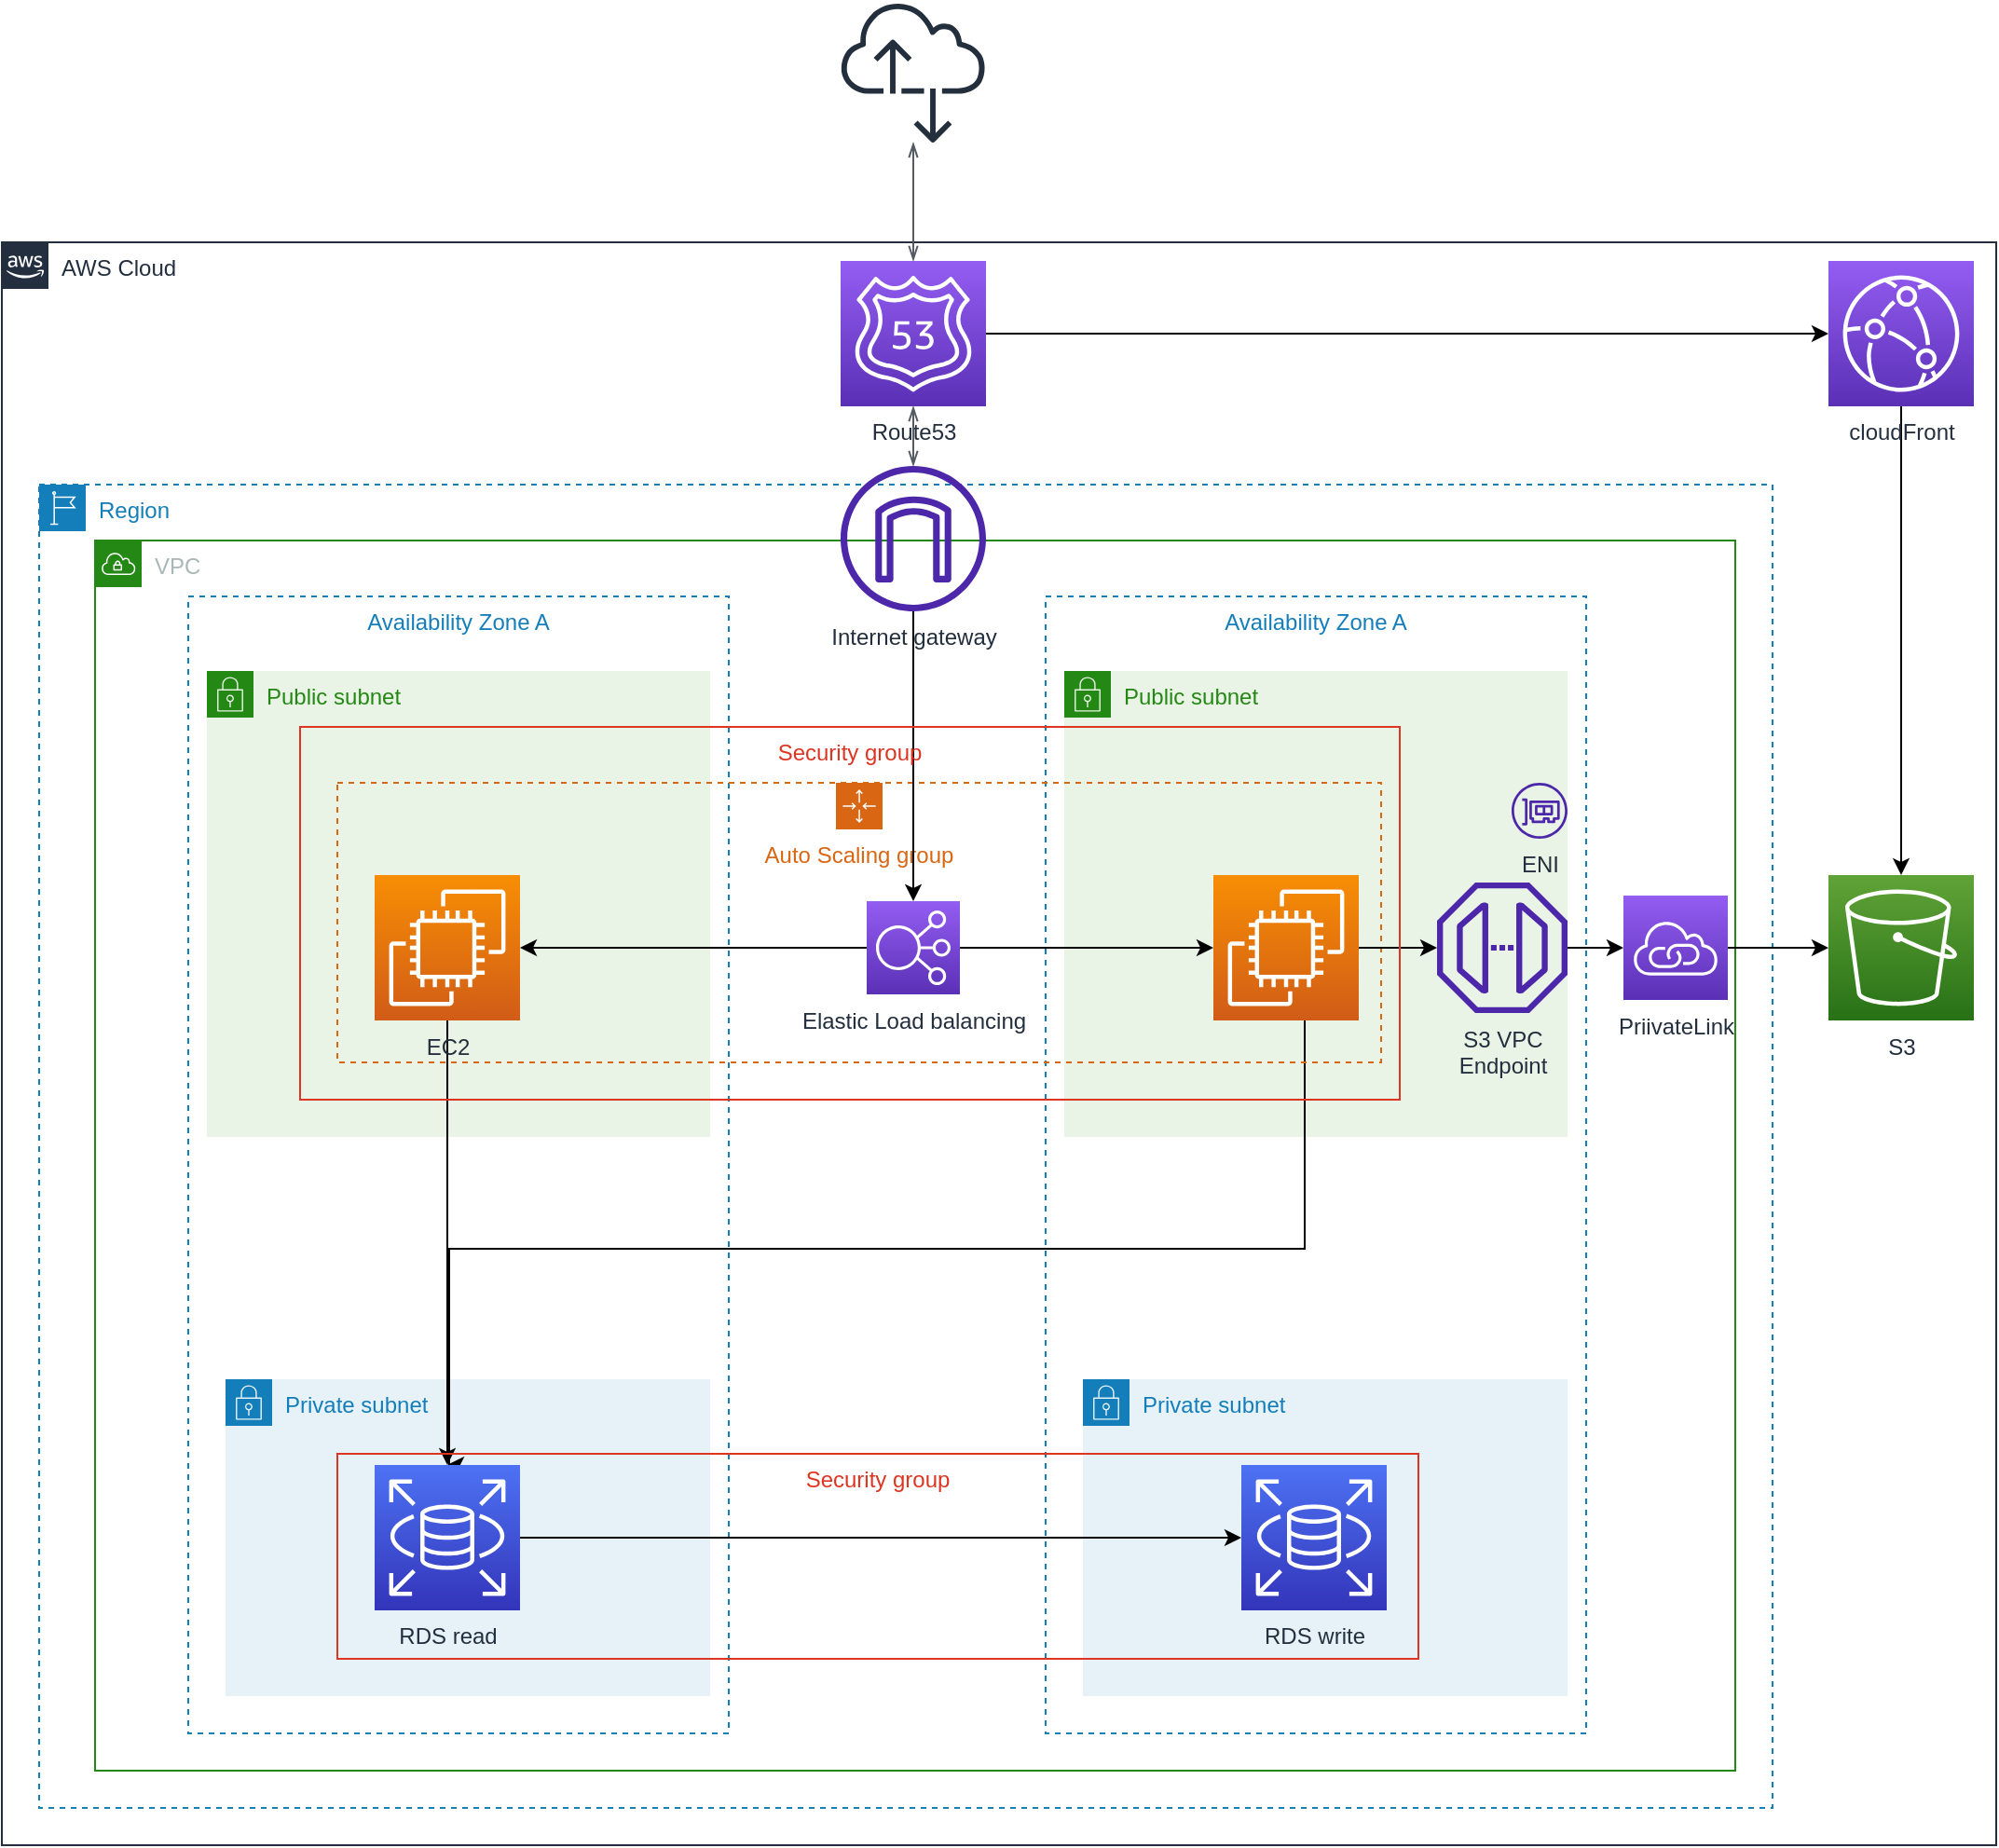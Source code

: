 <mxfile version="21.0.6" type="github">
  <diagram id="44onkSL5FYg0nzkO9cVO" name="Page-1">
    <mxGraphModel dx="1393" dy="1918" grid="1" gridSize="10" guides="1" tooltips="1" connect="1" arrows="1" fold="1" page="1" pageScale="1" pageWidth="850" pageHeight="1100" math="0" shadow="0">
      <root>
        <mxCell id="0" />
        <mxCell id="1" parent="0" />
        <mxCell id="7fmFf8nUn-P5M9Ccj1X9-1" value="AWS Cloud" style="points=[[0,0],[0.25,0],[0.5,0],[0.75,0],[1,0],[1,0.25],[1,0.5],[1,0.75],[1,1],[0.75,1],[0.5,1],[0.25,1],[0,1],[0,0.75],[0,0.5],[0,0.25]];outlineConnect=0;gradientColor=none;html=1;whiteSpace=wrap;fontSize=12;fontStyle=0;container=1;pointerEvents=0;collapsible=0;recursiveResize=0;shape=mxgraph.aws4.group;grIcon=mxgraph.aws4.group_aws_cloud_alt;strokeColor=#232F3E;fillColor=none;verticalAlign=top;align=left;spacingLeft=30;fontColor=#232F3E;dashed=0;" parent="1" vertex="1">
          <mxGeometry x="40" y="-70" width="1070" height="860" as="geometry" />
        </mxCell>
        <mxCell id="7fmFf8nUn-P5M9Ccj1X9-4" value="Region" style="points=[[0,0],[0.25,0],[0.5,0],[0.75,0],[1,0],[1,0.25],[1,0.5],[1,0.75],[1,1],[0.75,1],[0.5,1],[0.25,1],[0,1],[0,0.75],[0,0.5],[0,0.25]];outlineConnect=0;gradientColor=none;html=1;whiteSpace=wrap;fontSize=12;fontStyle=0;container=1;pointerEvents=0;collapsible=0;recursiveResize=0;shape=mxgraph.aws4.group;grIcon=mxgraph.aws4.group_region;strokeColor=#147EBA;fillColor=none;verticalAlign=top;align=left;spacingLeft=30;fontColor=#147EBA;dashed=1;" parent="7fmFf8nUn-P5M9Ccj1X9-1" vertex="1">
          <mxGeometry x="20" y="130" width="930" height="710" as="geometry" />
        </mxCell>
        <mxCell id="7fmFf8nUn-P5M9Ccj1X9-7" value="VPC" style="points=[[0,0],[0.25,0],[0.5,0],[0.75,0],[1,0],[1,0.25],[1,0.5],[1,0.75],[1,1],[0.75,1],[0.5,1],[0.25,1],[0,1],[0,0.75],[0,0.5],[0,0.25]];outlineConnect=0;gradientColor=none;html=1;whiteSpace=wrap;fontSize=12;fontStyle=0;container=1;pointerEvents=0;collapsible=0;recursiveResize=0;shape=mxgraph.aws4.group;grIcon=mxgraph.aws4.group_vpc;strokeColor=#248814;fillColor=none;verticalAlign=top;align=left;spacingLeft=30;fontColor=#AAB7B8;dashed=0;" parent="7fmFf8nUn-P5M9Ccj1X9-4" vertex="1">
          <mxGeometry x="30" y="30" width="880" height="660" as="geometry" />
        </mxCell>
        <mxCell id="7fmFf8nUn-P5M9Ccj1X9-10" value="Availability Zone A" style="fillColor=none;strokeColor=#147EBA;dashed=1;verticalAlign=top;fontStyle=0;fontColor=#147EBA;" parent="7fmFf8nUn-P5M9Ccj1X9-7" vertex="1">
          <mxGeometry x="50" y="30" width="290" height="610" as="geometry" />
        </mxCell>
        <mxCell id="7fmFf8nUn-P5M9Ccj1X9-23" value="Public subnet" style="points=[[0,0],[0.25,0],[0.5,0],[0.75,0],[1,0],[1,0.25],[1,0.5],[1,0.75],[1,1],[0.75,1],[0.5,1],[0.25,1],[0,1],[0,0.75],[0,0.5],[0,0.25]];outlineConnect=0;gradientColor=none;html=1;whiteSpace=wrap;fontSize=12;fontStyle=0;container=1;pointerEvents=0;collapsible=0;recursiveResize=0;shape=mxgraph.aws4.group;grIcon=mxgraph.aws4.group_security_group;grStroke=0;strokeColor=#248814;fillColor=#E9F3E6;verticalAlign=top;align=left;spacingLeft=30;fontColor=#248814;dashed=0;" parent="7fmFf8nUn-P5M9Ccj1X9-7" vertex="1">
          <mxGeometry x="60" y="70" width="270" height="250" as="geometry" />
        </mxCell>
        <mxCell id="7fmFf8nUn-P5M9Ccj1X9-26" value="Private subnet" style="points=[[0,0],[0.25,0],[0.5,0],[0.75,0],[1,0],[1,0.25],[1,0.5],[1,0.75],[1,1],[0.75,1],[0.5,1],[0.25,1],[0,1],[0,0.75],[0,0.5],[0,0.25]];outlineConnect=0;gradientColor=none;html=1;whiteSpace=wrap;fontSize=12;fontStyle=0;container=1;pointerEvents=0;collapsible=0;recursiveResize=0;shape=mxgraph.aws4.group;grIcon=mxgraph.aws4.group_security_group;grStroke=0;strokeColor=#147EBA;fillColor=#E6F2F8;verticalAlign=top;align=left;spacingLeft=30;fontColor=#147EBA;dashed=0;" parent="7fmFf8nUn-P5M9Ccj1X9-7" vertex="1">
          <mxGeometry x="70" y="450" width="260" height="170" as="geometry" />
        </mxCell>
        <mxCell id="7fmFf8nUn-P5M9Ccj1X9-31" value="Availability Zone A" style="fillColor=none;strokeColor=#147EBA;dashed=1;verticalAlign=top;fontStyle=0;fontColor=#147EBA;" parent="7fmFf8nUn-P5M9Ccj1X9-7" vertex="1">
          <mxGeometry x="510" y="30" width="290" height="610" as="geometry" />
        </mxCell>
        <mxCell id="7fmFf8nUn-P5M9Ccj1X9-32" value="Public subnet" style="points=[[0,0],[0.25,0],[0.5,0],[0.75,0],[1,0],[1,0.25],[1,0.5],[1,0.75],[1,1],[0.75,1],[0.5,1],[0.25,1],[0,1],[0,0.75],[0,0.5],[0,0.25]];outlineConnect=0;gradientColor=none;html=1;whiteSpace=wrap;fontSize=12;fontStyle=0;container=1;pointerEvents=0;collapsible=0;recursiveResize=0;shape=mxgraph.aws4.group;grIcon=mxgraph.aws4.group_security_group;grStroke=0;strokeColor=#248814;fillColor=#E9F3E6;verticalAlign=top;align=left;spacingLeft=30;fontColor=#248814;dashed=0;" parent="7fmFf8nUn-P5M9Ccj1X9-7" vertex="1">
          <mxGeometry x="520" y="70" width="270" height="250" as="geometry" />
        </mxCell>
        <mxCell id="7fmFf8nUn-P5M9Ccj1X9-34" value="Private subnet" style="points=[[0,0],[0.25,0],[0.5,0],[0.75,0],[1,0],[1,0.25],[1,0.5],[1,0.75],[1,1],[0.75,1],[0.5,1],[0.25,1],[0,1],[0,0.75],[0,0.5],[0,0.25]];outlineConnect=0;gradientColor=none;html=1;whiteSpace=wrap;fontSize=12;fontStyle=0;container=1;pointerEvents=0;collapsible=0;recursiveResize=0;shape=mxgraph.aws4.group;grIcon=mxgraph.aws4.group_security_group;grStroke=0;strokeColor=#147EBA;fillColor=#E6F2F8;verticalAlign=top;align=left;spacingLeft=30;fontColor=#147EBA;dashed=0;" parent="7fmFf8nUn-P5M9Ccj1X9-7" vertex="1">
          <mxGeometry x="530" y="450" width="260" height="170" as="geometry" />
        </mxCell>
        <mxCell id="7fmFf8nUn-P5M9Ccj1X9-37" value="RDS write" style="sketch=0;points=[[0,0,0],[0.25,0,0],[0.5,0,0],[0.75,0,0],[1,0,0],[0,1,0],[0.25,1,0],[0.5,1,0],[0.75,1,0],[1,1,0],[0,0.25,0],[0,0.5,0],[0,0.75,0],[1,0.25,0],[1,0.5,0],[1,0.75,0]];outlineConnect=0;fontColor=#232F3E;gradientColor=#4D72F3;gradientDirection=north;fillColor=#3334B9;strokeColor=#ffffff;dashed=0;verticalLabelPosition=bottom;verticalAlign=top;align=center;html=1;fontSize=12;fontStyle=0;aspect=fixed;shape=mxgraph.aws4.resourceIcon;resIcon=mxgraph.aws4.rds;" parent="7fmFf8nUn-P5M9Ccj1X9-34" vertex="1">
          <mxGeometry x="85" y="46" width="78" height="78" as="geometry" />
        </mxCell>
        <mxCell id="7fmFf8nUn-P5M9Ccj1X9-44" style="edgeStyle=orthogonalEdgeStyle;rounded=0;orthogonalLoop=1;jettySize=auto;html=1;entryX=0.5;entryY=0;entryDx=0;entryDy=0;entryPerimeter=0;" parent="7fmFf8nUn-P5M9Ccj1X9-7" source="7fmFf8nUn-P5M9Ccj1X9-25" target="7fmFf8nUn-P5M9Ccj1X9-36" edge="1">
          <mxGeometry relative="1" as="geometry" />
        </mxCell>
        <mxCell id="7fmFf8nUn-P5M9Ccj1X9-46" style="edgeStyle=orthogonalEdgeStyle;rounded=0;orthogonalLoop=1;jettySize=auto;html=1;entryX=0;entryY=0.5;entryDx=0;entryDy=0;entryPerimeter=0;" parent="7fmFf8nUn-P5M9Ccj1X9-7" source="7fmFf8nUn-P5M9Ccj1X9-36" target="7fmFf8nUn-P5M9Ccj1X9-37" edge="1">
          <mxGeometry relative="1" as="geometry" />
        </mxCell>
        <mxCell id="7fmFf8nUn-P5M9Ccj1X9-49" style="edgeStyle=orthogonalEdgeStyle;rounded=0;orthogonalLoop=1;jettySize=auto;html=1;entryX=0.5;entryY=0;entryDx=0;entryDy=0;entryPerimeter=0;" parent="7fmFf8nUn-P5M9Ccj1X9-7" source="7fmFf8nUn-P5M9Ccj1X9-33" target="7fmFf8nUn-P5M9Ccj1X9-36" edge="1">
          <mxGeometry relative="1" as="geometry">
            <Array as="points">
              <mxPoint x="649" y="380" />
              <mxPoint x="190" y="380" />
              <mxPoint x="190" y="496" />
            </Array>
          </mxGeometry>
        </mxCell>
        <mxCell id="7fmFf8nUn-P5M9Ccj1X9-42" value="Auto Scaling group" style="points=[[0,0],[0.25,0],[0.5,0],[0.75,0],[1,0],[1,0.25],[1,0.5],[1,0.75],[1,1],[0.75,1],[0.5,1],[0.25,1],[0,1],[0,0.75],[0,0.5],[0,0.25]];outlineConnect=0;gradientColor=none;html=1;whiteSpace=wrap;fontSize=12;fontStyle=0;container=1;pointerEvents=0;collapsible=0;recursiveResize=0;shape=mxgraph.aws4.groupCenter;grIcon=mxgraph.aws4.group_auto_scaling_group;grStroke=1;strokeColor=#D86613;fillColor=none;verticalAlign=top;align=center;fontColor=#D86613;dashed=1;spacingTop=25;" parent="7fmFf8nUn-P5M9Ccj1X9-7" vertex="1">
          <mxGeometry x="130" y="130" width="560" height="150" as="geometry" />
        </mxCell>
        <mxCell id="7fmFf8nUn-P5M9Ccj1X9-54" value="Elastic Load balancing" style="sketch=0;points=[[0,0,0],[0.25,0,0],[0.5,0,0],[0.75,0,0],[1,0,0],[0,1,0],[0.25,1,0],[0.5,1,0],[0.75,1,0],[1,1,0],[0,0.25,0],[0,0.5,0],[0,0.75,0],[1,0.25,0],[1,0.5,0],[1,0.75,0]];outlineConnect=0;fontColor=#232F3E;gradientColor=#945DF2;gradientDirection=north;fillColor=#5A30B5;strokeColor=#ffffff;dashed=0;verticalLabelPosition=bottom;verticalAlign=top;align=center;html=1;fontSize=12;fontStyle=0;aspect=fixed;shape=mxgraph.aws4.resourceIcon;resIcon=mxgraph.aws4.elastic_load_balancing;" parent="7fmFf8nUn-P5M9Ccj1X9-42" vertex="1">
          <mxGeometry x="284" y="63.5" width="50" height="50" as="geometry" />
        </mxCell>
        <mxCell id="7fmFf8nUn-P5M9Ccj1X9-25" value="EC2" style="sketch=0;points=[[0,0,0],[0.25,0,0],[0.5,0,0],[0.75,0,0],[1,0,0],[0,1,0],[0.25,1,0],[0.5,1,0],[0.75,1,0],[1,1,0],[0,0.25,0],[0,0.5,0],[0,0.75,0],[1,0.25,0],[1,0.5,0],[1,0.75,0]];outlineConnect=0;fontColor=#232F3E;gradientColor=#F78E04;gradientDirection=north;fillColor=#D05C17;strokeColor=#ffffff;dashed=0;verticalLabelPosition=bottom;verticalAlign=top;align=center;html=1;fontSize=12;fontStyle=0;aspect=fixed;shape=mxgraph.aws4.resourceIcon;resIcon=mxgraph.aws4.ec2;" parent="7fmFf8nUn-P5M9Ccj1X9-42" vertex="1">
          <mxGeometry x="20" y="49.5" width="78" height="78" as="geometry" />
        </mxCell>
        <mxCell id="1zciZyRI1FGPK95_tYkb-5" style="edgeStyle=orthogonalEdgeStyle;rounded=0;orthogonalLoop=1;jettySize=auto;html=1;" parent="7fmFf8nUn-P5M9Ccj1X9-42" source="7fmFf8nUn-P5M9Ccj1X9-54" target="7fmFf8nUn-P5M9Ccj1X9-25" edge="1">
          <mxGeometry relative="1" as="geometry" />
        </mxCell>
        <mxCell id="7fmFf8nUn-P5M9Ccj1X9-33" value="" style="sketch=0;points=[[0,0,0],[0.25,0,0],[0.5,0,0],[0.75,0,0],[1,0,0],[0,1,0],[0.25,1,0],[0.5,1,0],[0.75,1,0],[1,1,0],[0,0.25,0],[0,0.5,0],[0,0.75,0],[1,0.25,0],[1,0.5,0],[1,0.75,0]];outlineConnect=0;fontColor=#232F3E;gradientColor=#F78E04;gradientDirection=north;fillColor=#D05C17;strokeColor=#ffffff;dashed=0;verticalLabelPosition=bottom;verticalAlign=top;align=center;html=1;fontSize=12;fontStyle=0;aspect=fixed;shape=mxgraph.aws4.resourceIcon;resIcon=mxgraph.aws4.ec2;" parent="7fmFf8nUn-P5M9Ccj1X9-42" vertex="1">
          <mxGeometry x="470" y="49.5" width="78" height="78" as="geometry" />
        </mxCell>
        <mxCell id="1zciZyRI1FGPK95_tYkb-6" value="" style="edgeStyle=orthogonalEdgeStyle;rounded=0;orthogonalLoop=1;jettySize=auto;html=1;entryX=0;entryY=0.5;entryDx=0;entryDy=0;entryPerimeter=0;" parent="7fmFf8nUn-P5M9Ccj1X9-42" source="7fmFf8nUn-P5M9Ccj1X9-54" target="7fmFf8nUn-P5M9Ccj1X9-33" edge="1">
          <mxGeometry relative="1" as="geometry" />
        </mxCell>
        <mxCell id="7fmFf8nUn-P5M9Ccj1X9-36" value="RDS read" style="sketch=0;points=[[0,0,0],[0.25,0,0],[0.5,0,0],[0.75,0,0],[1,0,0],[0,1,0],[0.25,1,0],[0.5,1,0],[0.75,1,0],[1,1,0],[0,0.25,0],[0,0.5,0],[0,0.75,0],[1,0.25,0],[1,0.5,0],[1,0.75,0]];outlineConnect=0;fontColor=#232F3E;gradientColor=#4D72F3;gradientDirection=north;fillColor=#3334B9;strokeColor=#ffffff;dashed=0;verticalLabelPosition=bottom;verticalAlign=top;align=center;html=1;fontSize=12;fontStyle=0;aspect=fixed;shape=mxgraph.aws4.resourceIcon;resIcon=mxgraph.aws4.rds;" parent="7fmFf8nUn-P5M9Ccj1X9-7" vertex="1">
          <mxGeometry x="150" y="496" width="78" height="78" as="geometry" />
        </mxCell>
        <mxCell id="1zciZyRI1FGPK95_tYkb-12" style="edgeStyle=orthogonalEdgeStyle;rounded=0;orthogonalLoop=1;jettySize=auto;html=1;" parent="7fmFf8nUn-P5M9Ccj1X9-7" source="7fmFf8nUn-P5M9Ccj1X9-33" target="7fmFf8nUn-P5M9Ccj1X9-55" edge="1">
          <mxGeometry relative="1" as="geometry" />
        </mxCell>
        <mxCell id="1zciZyRI1FGPK95_tYkb-14" style="edgeStyle=orthogonalEdgeStyle;rounded=0;orthogonalLoop=1;jettySize=auto;html=1;entryX=0.5;entryY=0;entryDx=0;entryDy=0;entryPerimeter=0;" parent="7fmFf8nUn-P5M9Ccj1X9-7" source="1zciZyRI1FGPK95_tYkb-13" target="7fmFf8nUn-P5M9Ccj1X9-54" edge="1">
          <mxGeometry relative="1" as="geometry" />
        </mxCell>
        <mxCell id="1zciZyRI1FGPK95_tYkb-13" value="Internet gateway" style="sketch=0;outlineConnect=0;fontColor=#232F3E;gradientColor=none;fillColor=#4D27AA;strokeColor=none;dashed=0;verticalLabelPosition=bottom;verticalAlign=top;align=center;html=1;fontSize=12;fontStyle=0;aspect=fixed;pointerEvents=1;shape=mxgraph.aws4.internet_gateway;" parent="7fmFf8nUn-P5M9Ccj1X9-7" vertex="1">
          <mxGeometry x="400" y="-40" width="78" height="78" as="geometry" />
        </mxCell>
        <mxCell id="7fmFf8nUn-P5M9Ccj1X9-50" value="Security group" style="fillColor=none;strokeColor=#DD3522;verticalAlign=top;fontStyle=0;fontColor=#DD3522;" parent="7fmFf8nUn-P5M9Ccj1X9-7" vertex="1">
          <mxGeometry x="130" y="490" width="580" height="110" as="geometry" />
        </mxCell>
        <mxCell id="7fmFf8nUn-P5M9Ccj1X9-43" value="Security group" style="fillColor=none;strokeColor=#DD3522;verticalAlign=top;fontStyle=0;fontColor=#DD3522;" parent="7fmFf8nUn-P5M9Ccj1X9-7" vertex="1">
          <mxGeometry x="110" y="100" width="590" height="200" as="geometry" />
        </mxCell>
        <mxCell id="vRAyw9r1Aut6123HKFGO-1" value="PriivateLink" style="sketch=0;points=[[0,0,0],[0.25,0,0],[0.5,0,0],[0.75,0,0],[1,0,0],[0,1,0],[0.25,1,0],[0.5,1,0],[0.75,1,0],[1,1,0],[0,0.25,0],[0,0.5,0],[0,0.75,0],[1,0.25,0],[1,0.5,0],[1,0.75,0]];outlineConnect=0;fontColor=#232F3E;gradientColor=#945DF2;gradientDirection=north;fillColor=#5A30B5;strokeColor=#ffffff;dashed=0;verticalLabelPosition=bottom;verticalAlign=top;align=center;html=1;fontSize=12;fontStyle=0;aspect=fixed;shape=mxgraph.aws4.resourceIcon;resIcon=mxgraph.aws4.vpc_privatelink;" parent="7fmFf8nUn-P5M9Ccj1X9-7" vertex="1">
          <mxGeometry x="820" y="190.5" width="56" height="56" as="geometry" />
        </mxCell>
        <mxCell id="vRAyw9r1Aut6123HKFGO-3" style="edgeStyle=orthogonalEdgeStyle;rounded=0;orthogonalLoop=1;jettySize=auto;html=1;entryX=0;entryY=0.5;entryDx=0;entryDy=0;entryPerimeter=0;" parent="7fmFf8nUn-P5M9Ccj1X9-7" source="7fmFf8nUn-P5M9Ccj1X9-55" target="vRAyw9r1Aut6123HKFGO-1" edge="1">
          <mxGeometry relative="1" as="geometry" />
        </mxCell>
        <mxCell id="7fmFf8nUn-P5M9Ccj1X9-55" value="S3 VPC&lt;br&gt;Endpoint" style="sketch=0;outlineConnect=0;fontColor=#232F3E;gradientColor=none;fillColor=#4D27AA;strokeColor=none;dashed=0;verticalLabelPosition=bottom;verticalAlign=top;align=center;html=1;fontSize=12;fontStyle=0;aspect=fixed;pointerEvents=1;shape=mxgraph.aws4.endpoint;" parent="7fmFf8nUn-P5M9Ccj1X9-7" vertex="1">
          <mxGeometry x="720" y="183.5" width="70" height="70" as="geometry" />
        </mxCell>
        <mxCell id="Rm0yWROOf6Ri3Q5rNHzn-1" value="ENI" style="sketch=0;outlineConnect=0;fontColor=#232F3E;gradientColor=none;fillColor=#4D27AA;strokeColor=none;dashed=0;verticalLabelPosition=bottom;verticalAlign=top;align=center;html=1;fontSize=12;fontStyle=0;aspect=fixed;pointerEvents=1;shape=mxgraph.aws4.elastic_network_interface;" vertex="1" parent="7fmFf8nUn-P5M9Ccj1X9-7">
          <mxGeometry x="760" y="130" width="30" height="30" as="geometry" />
        </mxCell>
        <mxCell id="7fmFf8nUn-P5M9Ccj1X9-15" value="S3" style="sketch=0;points=[[0,0,0],[0.25,0,0],[0.5,0,0],[0.75,0,0],[1,0,0],[0,1,0],[0.25,1,0],[0.5,1,0],[0.75,1,0],[1,1,0],[0,0.25,0],[0,0.5,0],[0,0.75,0],[1,0.25,0],[1,0.5,0],[1,0.75,0]];outlineConnect=0;fontColor=#232F3E;gradientColor=#60A337;gradientDirection=north;fillColor=#277116;strokeColor=#ffffff;dashed=0;verticalLabelPosition=bottom;verticalAlign=top;align=center;html=1;fontSize=12;fontStyle=0;aspect=fixed;shape=mxgraph.aws4.resourceIcon;resIcon=mxgraph.aws4.s3;" parent="7fmFf8nUn-P5M9Ccj1X9-1" vertex="1">
          <mxGeometry x="980" y="339.5" width="78" height="78" as="geometry" />
        </mxCell>
        <mxCell id="1zciZyRI1FGPK95_tYkb-15" style="edgeStyle=orthogonalEdgeStyle;rounded=0;orthogonalLoop=1;jettySize=auto;html=1;exitX=0.5;exitY=1;exitDx=0;exitDy=0;exitPerimeter=0;entryX=0.5;entryY=0;entryDx=0;entryDy=0;entryPerimeter=0;" parent="7fmFf8nUn-P5M9Ccj1X9-1" source="7fmFf8nUn-P5M9Ccj1X9-52" target="7fmFf8nUn-P5M9Ccj1X9-15" edge="1">
          <mxGeometry relative="1" as="geometry">
            <Array as="points">
              <mxPoint x="1019" y="210" />
              <mxPoint x="1019" y="210" />
            </Array>
          </mxGeometry>
        </mxCell>
        <mxCell id="7fmFf8nUn-P5M9Ccj1X9-52" value="cloudFront" style="sketch=0;points=[[0,0,0],[0.25,0,0],[0.5,0,0],[0.75,0,0],[1,0,0],[0,1,0],[0.25,1,0],[0.5,1,0],[0.75,1,0],[1,1,0],[0,0.25,0],[0,0.5,0],[0,0.75,0],[1,0.25,0],[1,0.5,0],[1,0.75,0]];outlineConnect=0;fontColor=#232F3E;gradientColor=#945DF2;gradientDirection=north;fillColor=#5A30B5;strokeColor=#ffffff;dashed=0;verticalLabelPosition=bottom;verticalAlign=top;align=center;html=1;fontSize=12;fontStyle=0;aspect=fixed;shape=mxgraph.aws4.resourceIcon;resIcon=mxgraph.aws4.cloudfront;" parent="7fmFf8nUn-P5M9Ccj1X9-1" vertex="1">
          <mxGeometry x="980" y="10" width="78" height="78" as="geometry" />
        </mxCell>
        <mxCell id="1zciZyRI1FGPK95_tYkb-16" style="edgeStyle=orthogonalEdgeStyle;rounded=0;orthogonalLoop=1;jettySize=auto;html=1;" parent="7fmFf8nUn-P5M9Ccj1X9-1" source="7fmFf8nUn-P5M9Ccj1X9-53" target="7fmFf8nUn-P5M9Ccj1X9-52" edge="1">
          <mxGeometry relative="1" as="geometry" />
        </mxCell>
        <mxCell id="7fmFf8nUn-P5M9Ccj1X9-53" value="Route53" style="sketch=0;points=[[0,0,0],[0.25,0,0],[0.5,0,0],[0.75,0,0],[1,0,0],[0,1,0],[0.25,1,0],[0.5,1,0],[0.75,1,0],[1,1,0],[0,0.25,0],[0,0.5,0],[0,0.75,0],[1,0.25,0],[1,0.5,0],[1,0.75,0]];outlineConnect=0;fontColor=#232F3E;gradientColor=#945DF2;gradientDirection=north;fillColor=#5A30B5;strokeColor=#ffffff;dashed=0;verticalLabelPosition=bottom;verticalAlign=top;align=center;html=1;fontSize=12;fontStyle=0;aspect=fixed;shape=mxgraph.aws4.resourceIcon;resIcon=mxgraph.aws4.route_53;" parent="7fmFf8nUn-P5M9Ccj1X9-1" vertex="1">
          <mxGeometry x="450" y="10" width="78" height="78" as="geometry" />
        </mxCell>
        <mxCell id="1zciZyRI1FGPK95_tYkb-17" value="" style="edgeStyle=orthogonalEdgeStyle;html=1;endArrow=openThin;elbow=vertical;startArrow=openThin;startFill=0;endFill=0;strokeColor=#545B64;rounded=0;entryX=0.5;entryY=1;entryDx=0;entryDy=0;entryPerimeter=0;" parent="7fmFf8nUn-P5M9Ccj1X9-1" source="1zciZyRI1FGPK95_tYkb-13" target="7fmFf8nUn-P5M9Ccj1X9-53" edge="1">
          <mxGeometry width="100" relative="1" as="geometry">
            <mxPoint x="530" y="190" as="sourcePoint" />
            <mxPoint x="630" y="190" as="targetPoint" />
          </mxGeometry>
        </mxCell>
        <mxCell id="vRAyw9r1Aut6123HKFGO-2" style="edgeStyle=orthogonalEdgeStyle;rounded=0;orthogonalLoop=1;jettySize=auto;html=1;entryX=0;entryY=0.5;entryDx=0;entryDy=0;entryPerimeter=0;" parent="7fmFf8nUn-P5M9Ccj1X9-1" source="vRAyw9r1Aut6123HKFGO-1" target="7fmFf8nUn-P5M9Ccj1X9-15" edge="1">
          <mxGeometry relative="1" as="geometry" />
        </mxCell>
        <mxCell id="1zciZyRI1FGPK95_tYkb-18" value="" style="sketch=0;outlineConnect=0;fontColor=#232F3E;gradientColor=none;fillColor=#232F3D;strokeColor=none;dashed=0;verticalLabelPosition=bottom;verticalAlign=top;align=center;html=1;fontSize=12;fontStyle=0;aspect=fixed;pointerEvents=1;shape=mxgraph.aws4.internet_alt2;" parent="1" vertex="1">
          <mxGeometry x="490" y="-200" width="78" height="78" as="geometry" />
        </mxCell>
        <mxCell id="1zciZyRI1FGPK95_tYkb-19" value="" style="edgeStyle=orthogonalEdgeStyle;html=1;endArrow=openThin;elbow=vertical;startArrow=openThin;startFill=0;endFill=0;strokeColor=#545B64;rounded=0;exitX=0.5;exitY=0;exitDx=0;exitDy=0;exitPerimeter=0;" parent="1" source="7fmFf8nUn-P5M9Ccj1X9-53" target="1zciZyRI1FGPK95_tYkb-18" edge="1">
          <mxGeometry width="100" relative="1" as="geometry">
            <mxPoint x="549" y="60" as="sourcePoint" />
            <mxPoint x="549" y="18" as="targetPoint" />
          </mxGeometry>
        </mxCell>
      </root>
    </mxGraphModel>
  </diagram>
</mxfile>
